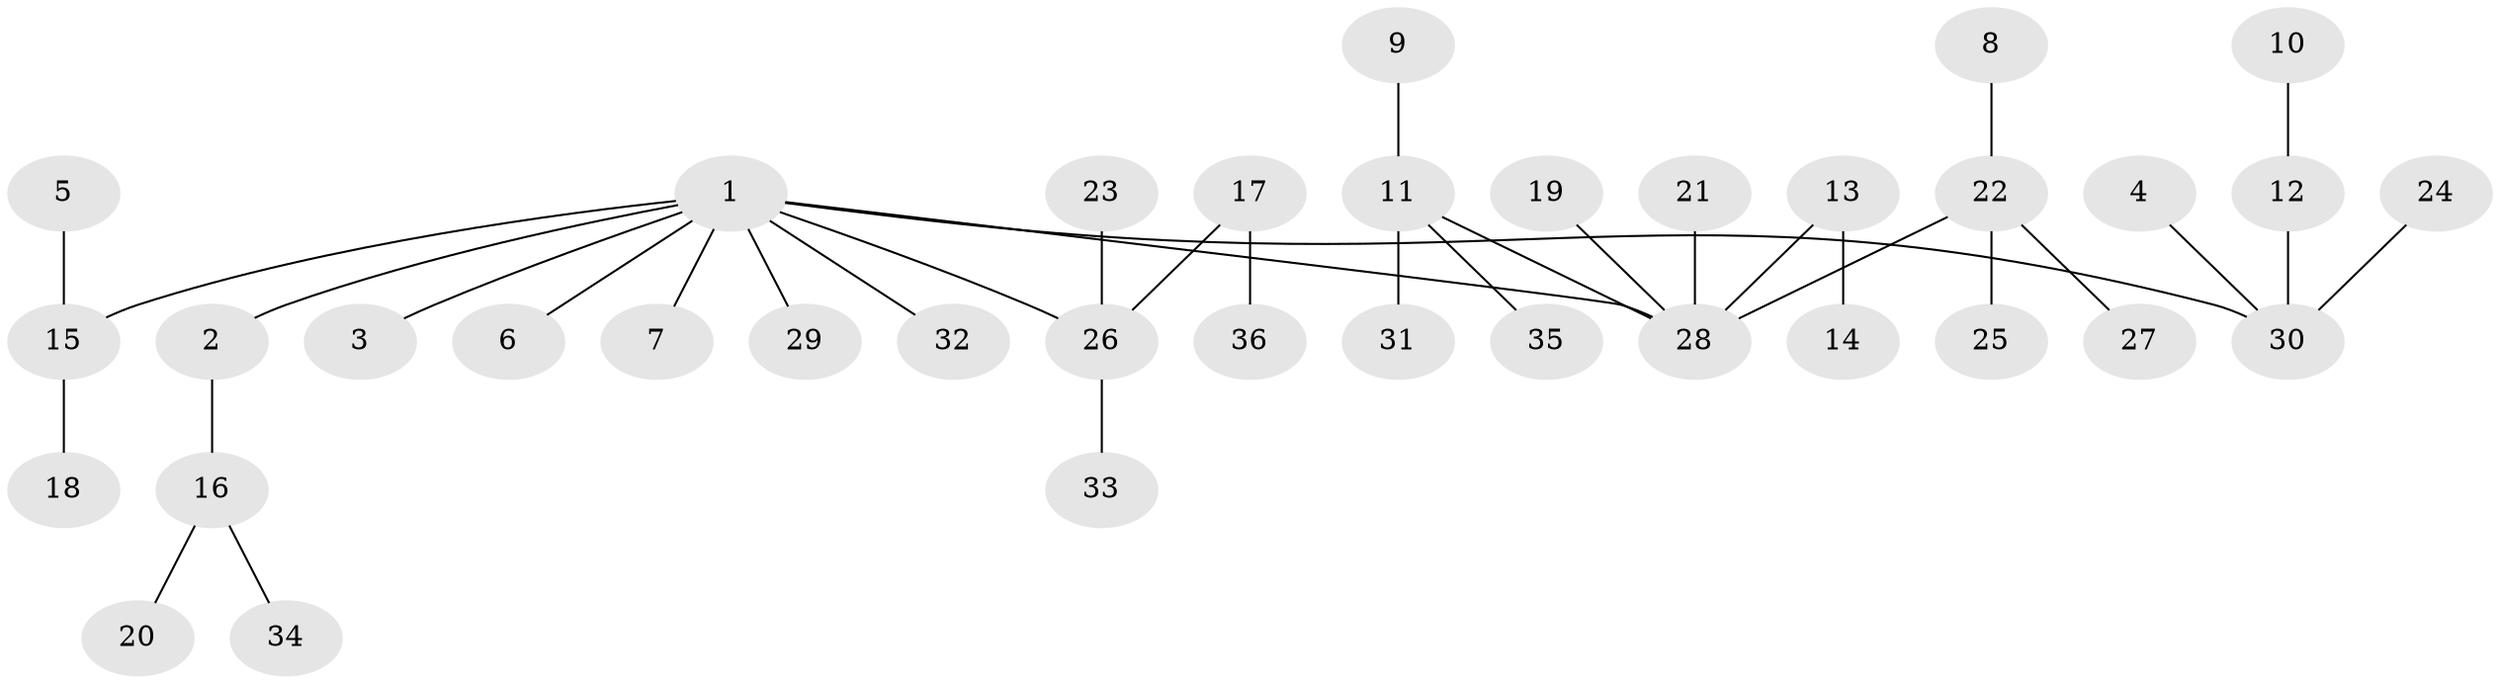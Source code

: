 // original degree distribution, {6: 0.014084507042253521, 4: 0.056338028169014086, 3: 0.19718309859154928, 7: 0.014084507042253521, 2: 0.19718309859154928, 1: 0.5070422535211268, 5: 0.014084507042253521}
// Generated by graph-tools (version 1.1) at 2025/26/03/09/25 03:26:23]
// undirected, 36 vertices, 35 edges
graph export_dot {
graph [start="1"]
  node [color=gray90,style=filled];
  1;
  2;
  3;
  4;
  5;
  6;
  7;
  8;
  9;
  10;
  11;
  12;
  13;
  14;
  15;
  16;
  17;
  18;
  19;
  20;
  21;
  22;
  23;
  24;
  25;
  26;
  27;
  28;
  29;
  30;
  31;
  32;
  33;
  34;
  35;
  36;
  1 -- 2 [weight=1.0];
  1 -- 3 [weight=1.0];
  1 -- 6 [weight=1.0];
  1 -- 7 [weight=1.0];
  1 -- 15 [weight=1.0];
  1 -- 26 [weight=1.0];
  1 -- 28 [weight=1.0];
  1 -- 29 [weight=1.0];
  1 -- 30 [weight=1.0];
  1 -- 32 [weight=1.0];
  2 -- 16 [weight=1.0];
  4 -- 30 [weight=1.0];
  5 -- 15 [weight=1.0];
  8 -- 22 [weight=1.0];
  9 -- 11 [weight=1.0];
  10 -- 12 [weight=1.0];
  11 -- 28 [weight=1.0];
  11 -- 31 [weight=1.0];
  11 -- 35 [weight=1.0];
  12 -- 30 [weight=1.0];
  13 -- 14 [weight=1.0];
  13 -- 28 [weight=1.0];
  15 -- 18 [weight=1.0];
  16 -- 20 [weight=1.0];
  16 -- 34 [weight=1.0];
  17 -- 26 [weight=1.0];
  17 -- 36 [weight=1.0];
  19 -- 28 [weight=1.0];
  21 -- 28 [weight=1.0];
  22 -- 25 [weight=1.0];
  22 -- 27 [weight=1.0];
  22 -- 28 [weight=1.0];
  23 -- 26 [weight=1.0];
  24 -- 30 [weight=1.0];
  26 -- 33 [weight=1.0];
}

